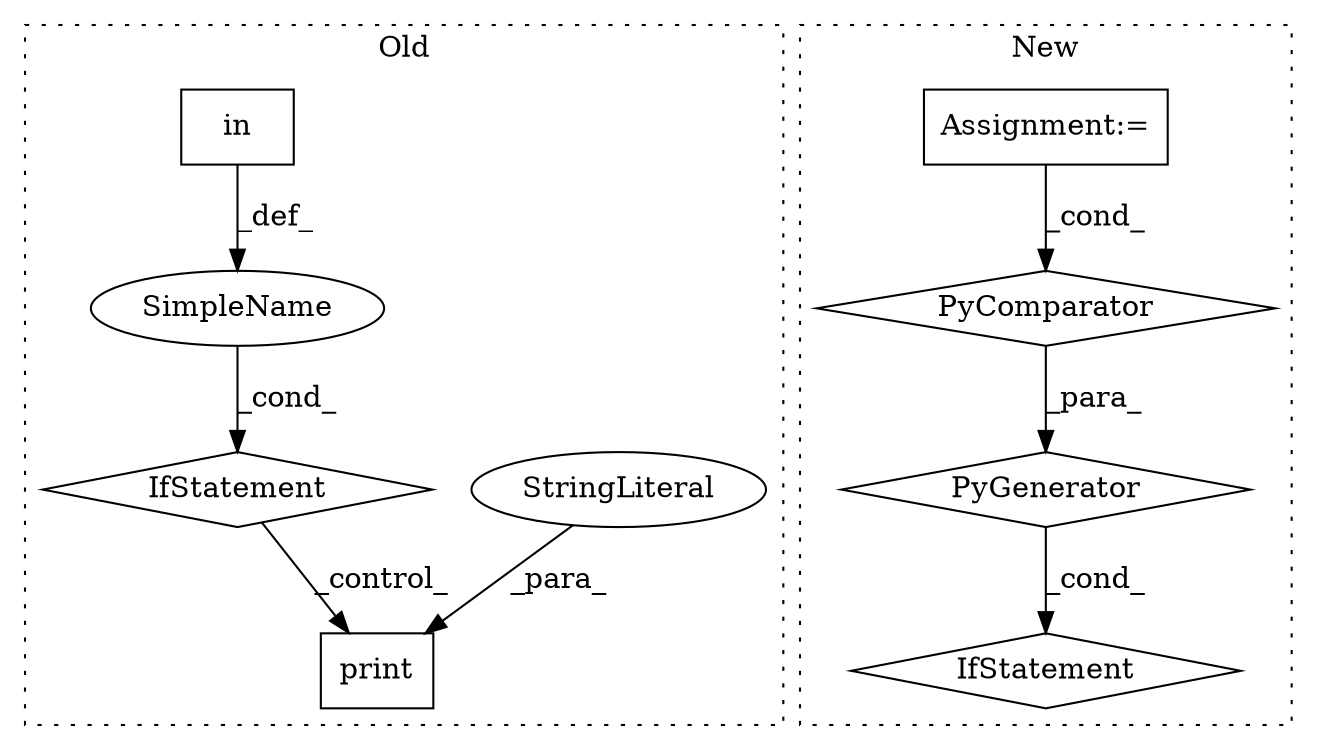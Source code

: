 digraph G {
subgraph cluster0 {
1 [label="print" a="32" s="619,642" l="6,1" shape="box"];
5 [label="StringLiteral" a="45" s="625" l="17" shape="ellipse"];
6 [label="IfStatement" a="25" s="373,609" l="4,2" shape="diamond"];
7 [label="SimpleName" a="42" s="" l="" shape="ellipse"];
9 [label="in" a="105" s="511" l="12" shape="box"];
label = "Old";
style="dotted";
}
subgraph cluster1 {
2 [label="PyGenerator" a="107" s="1098" l="114" shape="diamond"];
3 [label="PyComparator" a="113" s="1182" l="24" shape="diamond"];
4 [label="Assignment:=" a="7" s="1182" l="24" shape="box"];
8 [label="IfStatement" a="25" s="654,1209" l="4,2" shape="diamond"];
label = "New";
style="dotted";
}
2 -> 8 [label="_cond_"];
3 -> 2 [label="_para_"];
4 -> 3 [label="_cond_"];
5 -> 1 [label="_para_"];
6 -> 1 [label="_control_"];
7 -> 6 [label="_cond_"];
9 -> 7 [label="_def_"];
}
